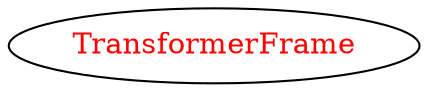 digraph dependencyGraph {
 concentrate=true;
 ranksep="2.0";
 rankdir="LR"; 
 splines="ortho";
"TransformerFrame" [fontcolor="red"];
}